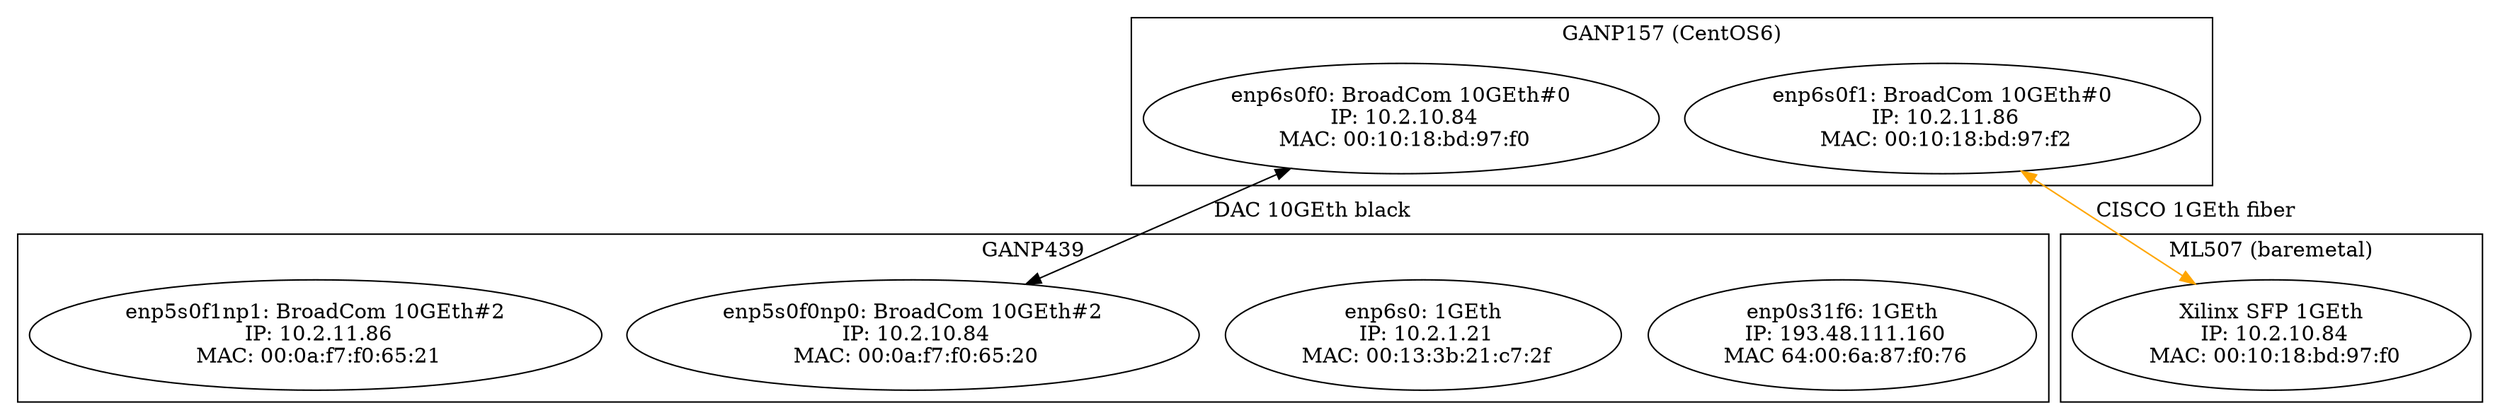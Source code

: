 digraph Point2PointNetwork           
{
  subgraph cluster_ML507
  {label="ML507 (baremetal)"
#BroadCom 10GEth #0
	SFP[shape=ellipse,label="Xilinx SFP 1GEth\n IP: 10.2.10.84\n MAC: 00:10:18:bd:97:f0"]
  }//ML507

  subgraph cluster_GANP157
  {label="GANP157 (CentOS6)"
#BroadCom 10GEth #0
	enp6s0f0[shape=ellipse,label="enp6s0f0: BroadCom 10GEth#0\n IP: 10.2.10.84\n MAC: 00:10:18:bd:97:f0"]
	enp6s0f1[shape=ellipse,label="enp6s0f1: BroadCom 10GEth#0\n IP: 10.2.11.86\n MAC: 00:10:18:bd:97:f2"]
  }//GANP157

  subgraph cluster_GANP349        
  {label=GANP439
#motherboard
	enp0s31f6[shape=ellipse,label="enp0s31f6: 1GEth\n IP: 193.48.111.160\n MAC 64:00:6a:87:f0:76"]
#StarTech PCIe1x 1GEth
	enp6s0[shape=ellipse,label="enp6s0: 1GEth\n IP: 10.2.1.21\n MAC: 00:13:3b:21:c7:2f"]
#Intel 10GEth #2
#	enp5s0f0[shape=ellipse,label="enp5s0f0: Intel 10GEth#2\n IP: 10.2.10.38\n MAC: a0:36:9f:24:53:e8"]
#	enp5s0f1[shape=ellipse,label="enp5s0f1: Intel 10GEth#2\n IP; 10.2.11.34\n MAC: a0:36:9f:24:53:ea"]
#BroadCom 10GEth #1
#	enp5s0f0[shape=ellipse,label="enp5s0f0: HP 10GEth#1\n IP: 10.2.10.84\n MAC: 2c:76:8a:82:72:70"]
#	enp5s0f1[shape=ellipse,label="enp5s0f1: HP 10GEth#1\n IP: 10.2.11.86\n MAC: 2c:76:8a:82:72:74"]
#BroadCom 10GEth #2
	enp5s0f0[shape=ellipse,label="enp5s0f0np0: BroadCom 10GEth#2\n IP: 10.2.10.84\n MAC: 00:0a:f7:f0:65:20"]
	enp5s0f1[shape=ellipse,label="enp5s0f1np1: BroadCom 10GEth#2\n IP: 10.2.11.86\n MAC: 00:0a:f7:f0:65:21"]
  }//GANP439

#DAC black
  enp6s0f0 -> enp5s0f0 [label="DAC 10GEth black" dir=both color="black"]
#Dell SFP 10GEth fiber
  enp6s0f1 -> SFP [label="CISCO 1GEth fiber" dir=both color="orange"]
}//digraph
